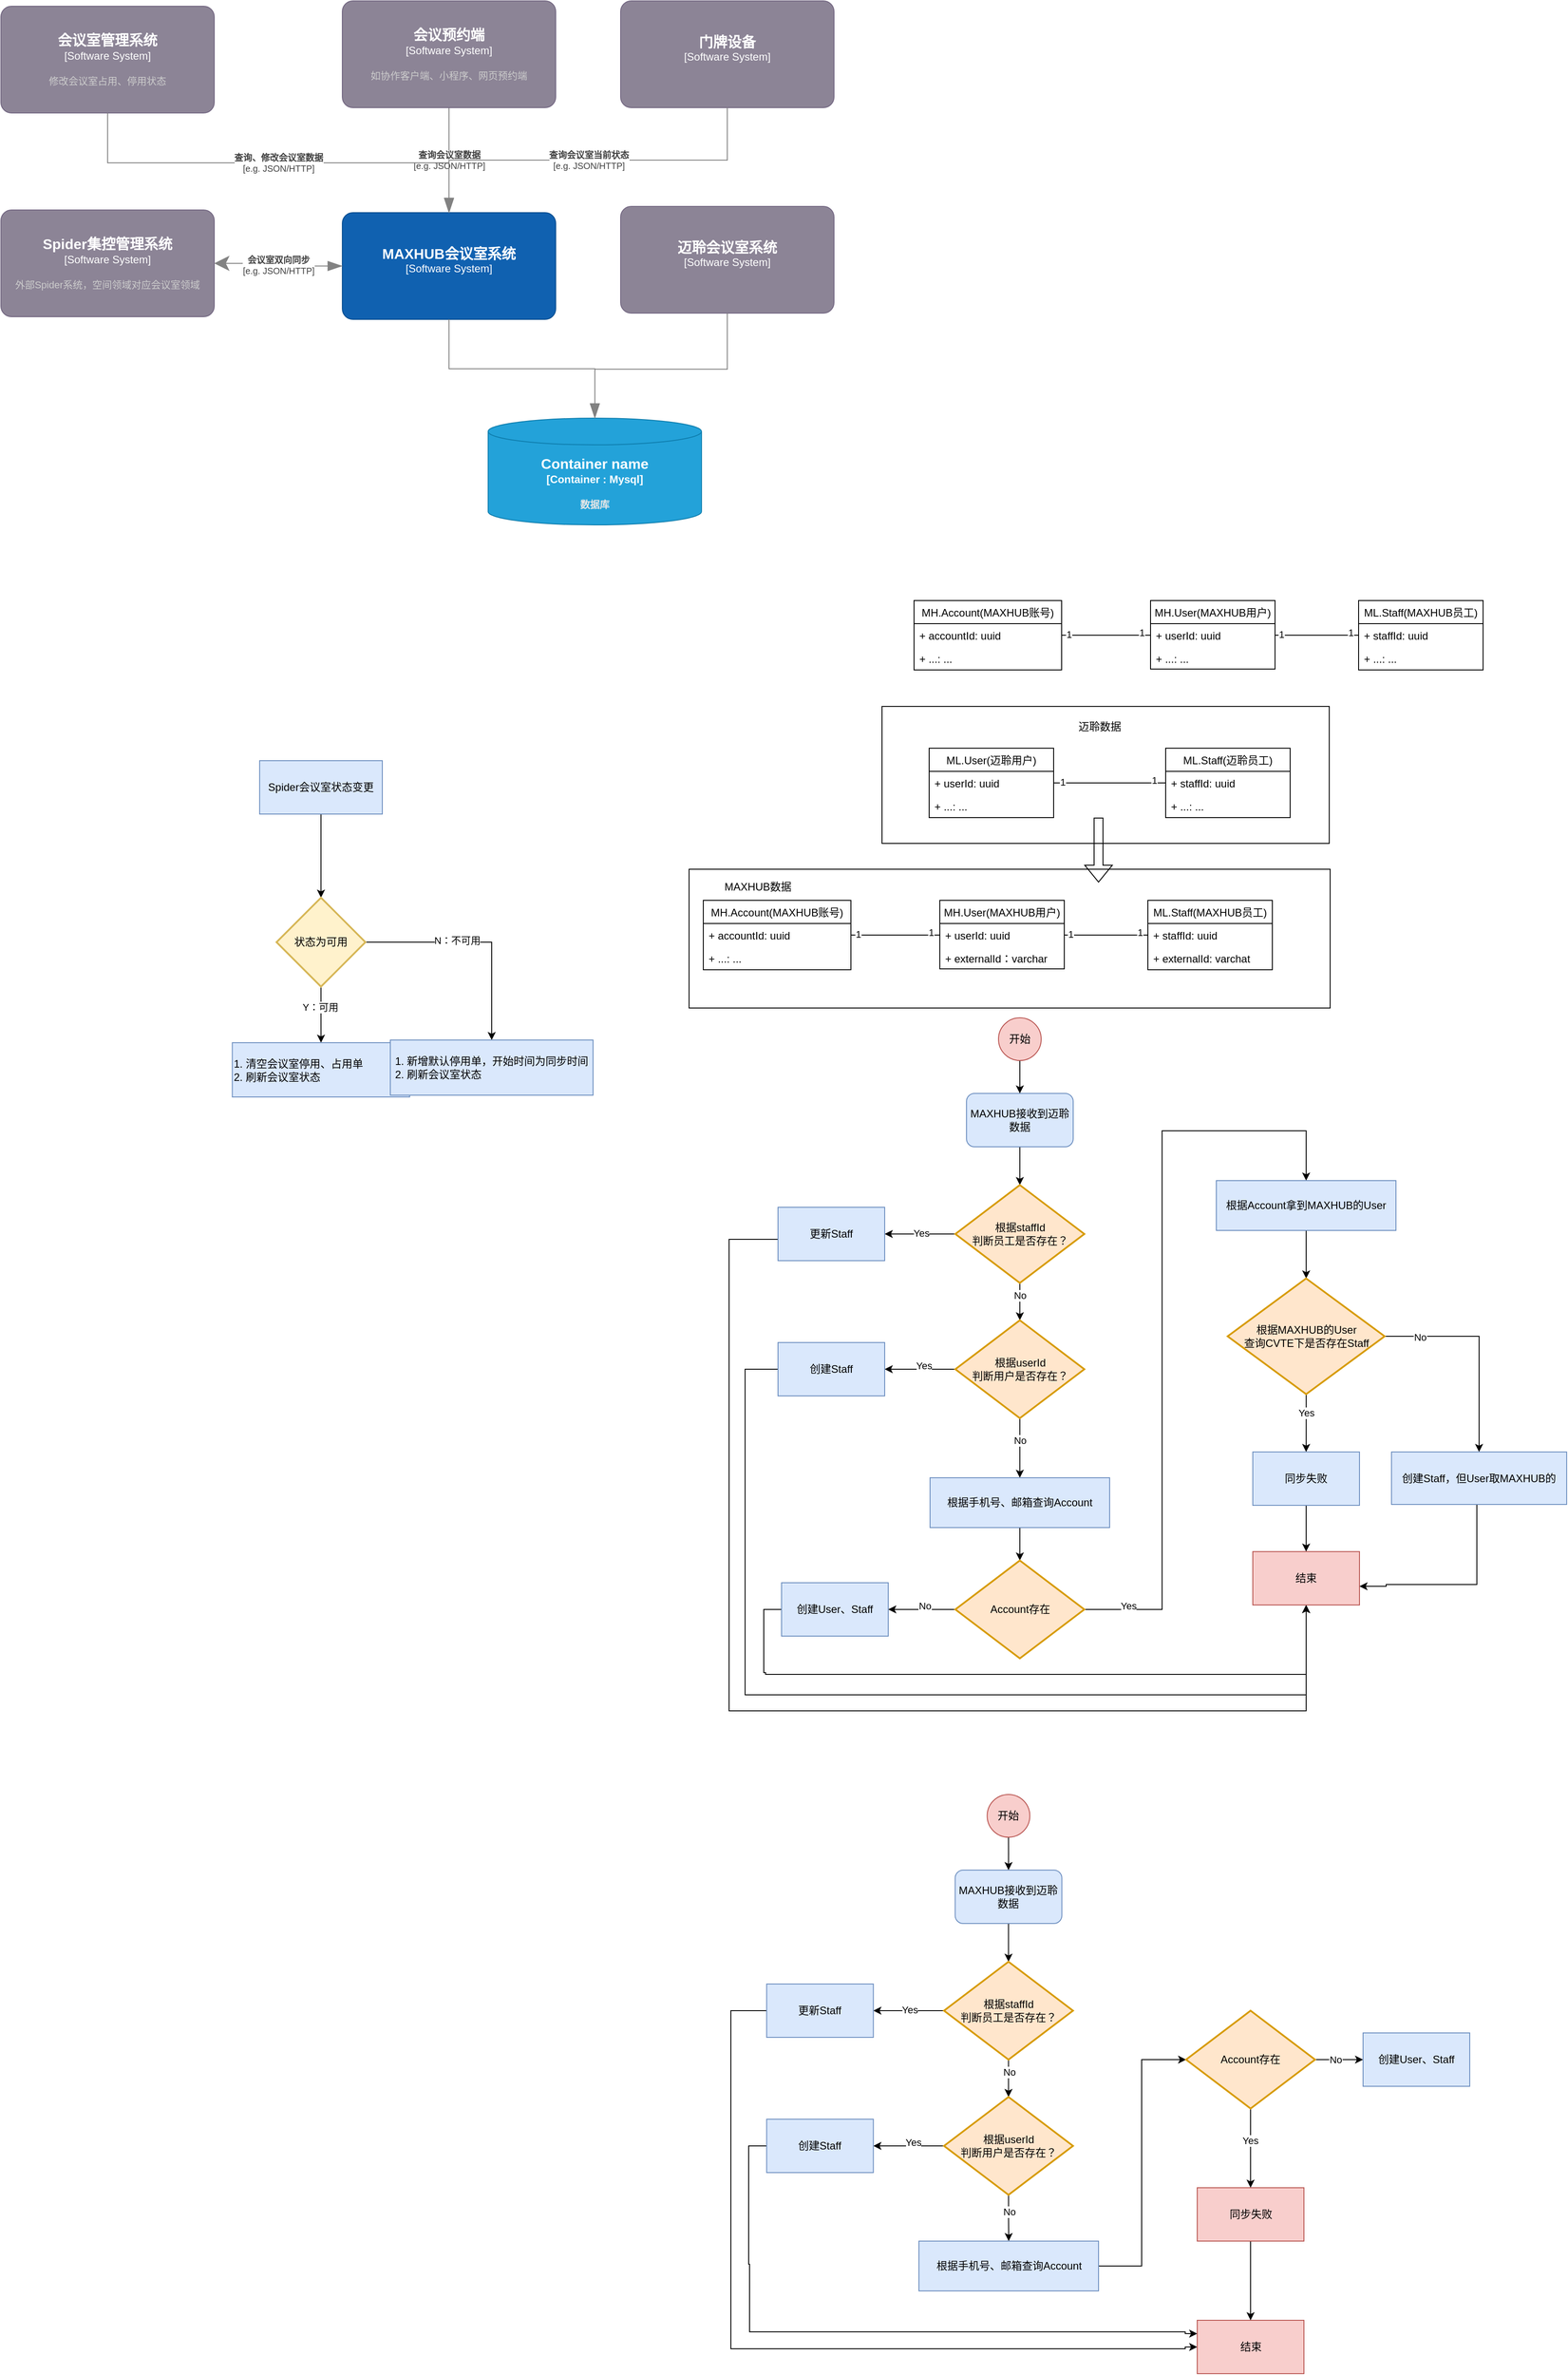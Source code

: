 <mxfile version="17.1.4" type="github">
  <diagram id="SPEkUk6WOAoECDWZKHqa" name="第 1 页">
    <mxGraphModel dx="1826" dy="794" grid="0" gridSize="10" guides="1" tooltips="1" connect="1" arrows="1" fold="1" page="0" pageScale="1" pageWidth="827" pageHeight="1169" math="0" shadow="0">
      <root>
        <mxCell id="0" />
        <mxCell id="1" parent="0" />
        <mxCell id="yAKIINRYBZUjT-M5i85h-70" value="" style="rounded=0;whiteSpace=wrap;html=1;" parent="1" vertex="1">
          <mxGeometry x="545" y="1003" width="721" height="156" as="geometry" />
        </mxCell>
        <mxCell id="yAKIINRYBZUjT-M5i85h-67" value="" style="rounded=0;whiteSpace=wrap;html=1;" parent="1" vertex="1">
          <mxGeometry x="762" y="820" width="503" height="154" as="geometry" />
        </mxCell>
        <object placeholders="1" c4Name="MAXHUB会议室系统" c4Type="Software System" c4Description="" label="&lt;font style=&quot;font-size: 16px&quot;&gt;&lt;b&gt;%c4Name%&lt;/b&gt;&lt;/font&gt;&lt;div&gt;[%c4Type%]&lt;/div&gt;&lt;br&gt;&lt;div&gt;&lt;font style=&quot;font-size: 11px&quot;&gt;&lt;font color=&quot;#cccccc&quot;&gt;%c4Description%&lt;/font&gt;&lt;/div&gt;" id="ERlac2SGXMJXpfOgS8V_-2">
          <mxCell style="rounded=1;whiteSpace=wrap;html=1;labelBackgroundColor=none;fillColor=#1061B0;fontColor=#ffffff;align=center;arcSize=10;strokeColor=#0D5091;metaEdit=1;resizable=0;points=[[0.25,0,0],[0.5,0,0],[0.75,0,0],[1,0.25,0],[1,0.5,0],[1,0.75,0],[0.75,1,0],[0.5,1,0],[0.25,1,0],[0,0.75,0],[0,0.5,0],[0,0.25,0]];" parent="1" vertex="1">
            <mxGeometry x="155" y="265" width="240" height="120" as="geometry" />
          </mxCell>
        </object>
        <object placeholders="1" c4Name="Spider集控管理系统" c4Type="Software System" c4Description="外部Spider系统，空间领域对应会议室领域" label="&lt;font style=&quot;font-size: 16px&quot;&gt;&lt;b&gt;%c4Name%&lt;/b&gt;&lt;/font&gt;&lt;div&gt;[%c4Type%]&lt;/div&gt;&lt;br&gt;&lt;div&gt;&lt;font style=&quot;font-size: 11px&quot;&gt;&lt;font color=&quot;#cccccc&quot;&gt;%c4Description%&lt;/font&gt;&lt;/div&gt;" id="ERlac2SGXMJXpfOgS8V_-10">
          <mxCell style="rounded=1;whiteSpace=wrap;html=1;labelBackgroundColor=none;fillColor=#8C8496;fontColor=#ffffff;align=center;arcSize=10;strokeColor=#736782;metaEdit=1;resizable=0;points=[[0.25,0,0],[0.5,0,0],[0.75,0,0],[1,0.25,0],[1,0.5,0],[1,0.75,0],[0.75,1,0],[0.5,1,0],[0.25,1,0],[0,0.75,0],[0,0.5,0],[0,0.25,0]];" parent="1" vertex="1">
            <mxGeometry x="-229" y="262" width="240" height="120" as="geometry" />
          </mxCell>
        </object>
        <object placeholders="1" c4Type="Relationship" c4Technology="e.g. JSON/HTTP" c4Description="查询会议室数据" label="&lt;div style=&quot;text-align: left&quot;&gt;&lt;div style=&quot;text-align: center&quot;&gt;&lt;b&gt;%c4Description%&lt;/b&gt;&lt;/div&gt;&lt;div style=&quot;text-align: center&quot;&gt;[%c4Technology%]&lt;/div&gt;&lt;/div&gt;" id="ERlac2SGXMJXpfOgS8V_-11">
          <mxCell style="endArrow=blockThin;html=1;fontSize=10;fontColor=#404040;strokeWidth=1;endFill=1;strokeColor=#828282;elbow=vertical;metaEdit=1;endSize=14;startSize=14;jumpStyle=arc;jumpSize=16;rounded=0;edgeStyle=orthogonalEdgeStyle;entryX=0.5;entryY=0;entryDx=0;entryDy=0;entryPerimeter=0;" parent="1" source="ERlac2SGXMJXpfOgS8V_-15" target="ERlac2SGXMJXpfOgS8V_-2" edge="1">
            <mxGeometry width="240" relative="1" as="geometry">
              <mxPoint x="229" y="173" as="sourcePoint" />
              <mxPoint x="481" y="225" as="targetPoint" />
            </mxGeometry>
          </mxCell>
        </object>
        <object placeholders="1" c4Name="会议室管理系统" c4Type="Software System" c4Description="修改会议室占用、停用状态" label="&lt;font style=&quot;font-size: 16px&quot;&gt;&lt;b&gt;%c4Name%&lt;/b&gt;&lt;/font&gt;&lt;div&gt;[%c4Type%]&lt;/div&gt;&lt;br&gt;&lt;div&gt;&lt;font style=&quot;font-size: 11px&quot;&gt;&lt;font color=&quot;#cccccc&quot;&gt;%c4Description%&lt;/font&gt;&lt;/div&gt;" id="ERlac2SGXMJXpfOgS8V_-13">
          <mxCell style="rounded=1;whiteSpace=wrap;html=1;labelBackgroundColor=none;fillColor=#8C8496;fontColor=#ffffff;align=center;arcSize=10;strokeColor=#736782;metaEdit=1;resizable=0;points=[[0.25,0,0],[0.5,0,0],[0.75,0,0],[1,0.25,0],[1,0.5,0],[1,0.75,0],[0.75,1,0],[0.5,1,0],[0.25,1,0],[0,0.75,0],[0,0.5,0],[0,0.25,0]];" parent="1" vertex="1">
            <mxGeometry x="-229" y="33" width="240" height="120" as="geometry" />
          </mxCell>
        </object>
        <object placeholders="1" c4Name="会议预约端" c4Type="Software System" c4Description="如协作客户端、小程序、网页预约端" label="&lt;font style=&quot;font-size: 16px&quot;&gt;&lt;b&gt;%c4Name%&lt;/b&gt;&lt;/font&gt;&lt;div&gt;[%c4Type%]&lt;/div&gt;&lt;br&gt;&lt;div&gt;&lt;font style=&quot;font-size: 11px&quot;&gt;&lt;font color=&quot;#cccccc&quot;&gt;%c4Description%&lt;/font&gt;&lt;/div&gt;" id="ERlac2SGXMJXpfOgS8V_-15">
          <mxCell style="rounded=1;whiteSpace=wrap;html=1;labelBackgroundColor=none;fillColor=#8C8496;fontColor=#ffffff;align=center;arcSize=10;strokeColor=#736782;metaEdit=1;resizable=0;points=[[0.25,0,0],[0.5,0,0],[0.75,0,0],[1,0.25,0],[1,0.5,0],[1,0.75,0],[0.75,1,0],[0.5,1,0],[0.25,1,0],[0,0.75,0],[0,0.5,0],[0,0.25,0]];" parent="1" vertex="1">
            <mxGeometry x="155" y="27" width="240" height="120" as="geometry" />
          </mxCell>
        </object>
        <object placeholders="1" c4Type="Relationship" c4Technology="e.g. JSON/HTTP" c4Description="查询、修改会议室数据" label="&lt;div style=&quot;text-align: left&quot;&gt;&lt;div style=&quot;text-align: center&quot;&gt;&lt;b&gt;%c4Description%&lt;/b&gt;&lt;/div&gt;&lt;div style=&quot;text-align: center&quot;&gt;[%c4Technology%]&lt;/div&gt;&lt;/div&gt;" id="ERlac2SGXMJXpfOgS8V_-18">
          <mxCell style="endArrow=blockThin;html=1;fontSize=10;fontColor=#404040;strokeWidth=1;endFill=1;strokeColor=#828282;elbow=vertical;metaEdit=1;endSize=14;startSize=14;jumpStyle=arc;jumpSize=16;rounded=0;edgeStyle=orthogonalEdgeStyle;exitX=0.5;exitY=1;exitDx=0;exitDy=0;exitPerimeter=0;entryX=0.5;entryY=0;entryDx=0;entryDy=0;entryPerimeter=0;" parent="1" source="ERlac2SGXMJXpfOgS8V_-13" target="ERlac2SGXMJXpfOgS8V_-2" edge="1">
            <mxGeometry width="240" relative="1" as="geometry">
              <mxPoint x="-1" y="328" as="sourcePoint" />
              <mxPoint x="239" y="328" as="targetPoint" />
            </mxGeometry>
          </mxCell>
        </object>
        <object placeholders="1" c4Type="Relationship" c4Technology="e.g. JSON/HTTP" c4Description="会议室双向同步" label="&lt;div style=&quot;text-align: left&quot;&gt;&lt;div style=&quot;text-align: center&quot;&gt;&lt;b&gt;%c4Description%&lt;/b&gt;&lt;/div&gt;&lt;div style=&quot;text-align: center&quot;&gt;[%c4Technology%]&lt;/div&gt;&lt;/div&gt;" id="ERlac2SGXMJXpfOgS8V_-21">
          <mxCell style="endArrow=blockThin;html=1;fontSize=10;fontColor=#404040;strokeWidth=1;endFill=1;strokeColor=#828282;elbow=vertical;metaEdit=1;endSize=14;startSize=14;jumpStyle=arc;jumpSize=16;rounded=0;edgeStyle=orthogonalEdgeStyle;exitX=1;exitY=0.5;exitDx=0;exitDy=0;exitPerimeter=0;startArrow=classic;startFill=1;" parent="1" source="ERlac2SGXMJXpfOgS8V_-10" target="ERlac2SGXMJXpfOgS8V_-2" edge="1">
            <mxGeometry width="240" relative="1" as="geometry">
              <mxPoint x="89" y="478" as="sourcePoint" />
              <mxPoint x="329" y="478" as="targetPoint" />
            </mxGeometry>
          </mxCell>
        </object>
        <object placeholders="1" c4Name="门牌设备" c4Type="Software System" c4Description="" label="&lt;font style=&quot;font-size: 16px&quot;&gt;&lt;b&gt;%c4Name%&lt;/b&gt;&lt;/font&gt;&lt;div&gt;[%c4Type%]&lt;/div&gt;&lt;br&gt;&lt;div&gt;&lt;font style=&quot;font-size: 11px&quot;&gt;&lt;font color=&quot;#cccccc&quot;&gt;%c4Description%&lt;/font&gt;&lt;/div&gt;" id="e4svGxvoSVPnJ6mWDQuQ-1">
          <mxCell style="rounded=1;whiteSpace=wrap;html=1;labelBackgroundColor=none;fillColor=#8C8496;fontColor=#ffffff;align=center;arcSize=10;strokeColor=#736782;metaEdit=1;resizable=0;points=[[0.25,0,0],[0.5,0,0],[0.75,0,0],[1,0.25,0],[1,0.5,0],[1,0.75,0],[0.75,1,0],[0.5,1,0],[0.25,1,0],[0,0.75,0],[0,0.5,0],[0,0.25,0]];" parent="1" vertex="1">
            <mxGeometry x="468" y="27" width="240" height="120" as="geometry" />
          </mxCell>
        </object>
        <object placeholders="1" c4Type="Relationship" c4Technology="e.g. JSON/HTTP" c4Description="查询会议室当前状态" label="&lt;div style=&quot;text-align: left&quot;&gt;&lt;div style=&quot;text-align: center&quot;&gt;&lt;b&gt;%c4Description%&lt;/b&gt;&lt;/div&gt;&lt;div style=&quot;text-align: center&quot;&gt;[%c4Technology%]&lt;/div&gt;&lt;/div&gt;" id="e4svGxvoSVPnJ6mWDQuQ-2">
          <mxCell style="endArrow=blockThin;html=1;fontSize=10;fontColor=#404040;strokeWidth=1;endFill=1;strokeColor=#828282;elbow=vertical;metaEdit=1;endSize=14;startSize=14;jumpStyle=arc;jumpSize=16;rounded=0;edgeStyle=orthogonalEdgeStyle;exitX=0.5;exitY=1;exitDx=0;exitDy=0;exitPerimeter=0;entryX=0.5;entryY=0;entryDx=0;entryDy=0;entryPerimeter=0;" parent="1" source="e4svGxvoSVPnJ6mWDQuQ-1" target="ERlac2SGXMJXpfOgS8V_-2" edge="1">
            <mxGeometry width="240" relative="1" as="geometry">
              <mxPoint x="675" y="229" as="sourcePoint" />
              <mxPoint x="915" y="229" as="targetPoint" />
            </mxGeometry>
          </mxCell>
        </object>
        <mxCell id="e4svGxvoSVPnJ6mWDQuQ-29" style="edgeStyle=orthogonalEdgeStyle;rounded=0;orthogonalLoop=1;jettySize=auto;html=1;entryX=0.5;entryY=0;entryDx=0;entryDy=0;entryPerimeter=0;exitX=0.5;exitY=1;exitDx=0;exitDy=0;" parent="1" source="e4svGxvoSVPnJ6mWDQuQ-31" target="e4svGxvoSVPnJ6mWDQuQ-28" edge="1">
          <mxGeometry relative="1" as="geometry">
            <mxPoint x="130.5" y="950" as="sourcePoint" />
          </mxGeometry>
        </mxCell>
        <mxCell id="e4svGxvoSVPnJ6mWDQuQ-33" style="edgeStyle=orthogonalEdgeStyle;rounded=0;orthogonalLoop=1;jettySize=auto;html=1;" parent="1" source="e4svGxvoSVPnJ6mWDQuQ-28" target="e4svGxvoSVPnJ6mWDQuQ-30" edge="1">
          <mxGeometry relative="1" as="geometry" />
        </mxCell>
        <mxCell id="e4svGxvoSVPnJ6mWDQuQ-34" value="Y：可用" style="edgeLabel;html=1;align=center;verticalAlign=middle;resizable=0;points=[];" parent="e4svGxvoSVPnJ6mWDQuQ-33" vertex="1" connectable="0">
          <mxGeometry x="-0.265" y="-1" relative="1" as="geometry">
            <mxPoint as="offset" />
          </mxGeometry>
        </mxCell>
        <mxCell id="e4svGxvoSVPnJ6mWDQuQ-35" style="edgeStyle=orthogonalEdgeStyle;rounded=0;orthogonalLoop=1;jettySize=auto;html=1;" parent="1" source="e4svGxvoSVPnJ6mWDQuQ-28" target="e4svGxvoSVPnJ6mWDQuQ-36" edge="1">
          <mxGeometry relative="1" as="geometry">
            <mxPoint x="321.454" y="1085" as="targetPoint" />
          </mxGeometry>
        </mxCell>
        <mxCell id="e4svGxvoSVPnJ6mWDQuQ-37" value="N：不可用" style="edgeLabel;html=1;align=center;verticalAlign=middle;resizable=0;points=[];" parent="e4svGxvoSVPnJ6mWDQuQ-35" vertex="1" connectable="0">
          <mxGeometry x="-0.183" y="2" relative="1" as="geometry">
            <mxPoint as="offset" />
          </mxGeometry>
        </mxCell>
        <mxCell id="e4svGxvoSVPnJ6mWDQuQ-28" value="状态为可用" style="strokeWidth=2;html=1;shape=mxgraph.flowchart.decision;whiteSpace=wrap;fillColor=#fff2cc;strokeColor=#d6b656;" parent="1" vertex="1">
          <mxGeometry x="81" y="1035" width="100" height="100" as="geometry" />
        </mxCell>
        <mxCell id="e4svGxvoSVPnJ6mWDQuQ-30" value="1. 清空会议室停用、占用单&lt;br&gt;2. 刷新会议室状态" style="rounded=0;whiteSpace=wrap;html=1;align=left;fillColor=#dae8fc;strokeColor=#6c8ebf;" parent="1" vertex="1">
          <mxGeometry x="31.25" y="1198" width="199.5" height="61" as="geometry" />
        </mxCell>
        <mxCell id="e4svGxvoSVPnJ6mWDQuQ-31" value="&lt;span&gt;Spider会议室状态变更&lt;/span&gt;" style="rounded=0;whiteSpace=wrap;html=1;fillColor=#dae8fc;strokeColor=#6c8ebf;" parent="1" vertex="1">
          <mxGeometry x="62" y="881" width="138" height="60" as="geometry" />
        </mxCell>
        <mxCell id="e4svGxvoSVPnJ6mWDQuQ-36" value="&lt;div style=&quot;text-align: left&quot;&gt;&lt;span&gt;1. 新增默认停用单，开始时间为同步时间&lt;/span&gt;&lt;/div&gt;&lt;div style=&quot;text-align: left&quot;&gt;&lt;span&gt;2. 刷新会议室状态&lt;/span&gt;&lt;/div&gt;" style="rounded=0;whiteSpace=wrap;html=1;fillColor=#dae8fc;strokeColor=#6c8ebf;" parent="1" vertex="1">
          <mxGeometry x="209" y="1195" width="228" height="62" as="geometry" />
        </mxCell>
        <mxCell id="pvJ9OsV5mP-wpKOKJbti-1" value="ML.Staff(迈聆员工)" style="swimlane;fontStyle=0;childLayout=stackLayout;horizontal=1;startSize=26;fillColor=none;horizontalStack=0;resizeParent=1;resizeParentMax=0;resizeLast=0;collapsible=1;marginBottom=0;" parent="1" vertex="1">
          <mxGeometry x="1081" y="867" width="140" height="78" as="geometry" />
        </mxCell>
        <mxCell id="pvJ9OsV5mP-wpKOKJbti-2" value="+ staffId: uuid" style="text;strokeColor=none;fillColor=none;align=left;verticalAlign=top;spacingLeft=4;spacingRight=4;overflow=hidden;rotatable=0;points=[[0,0.5],[1,0.5]];portConstraint=eastwest;" parent="pvJ9OsV5mP-wpKOKJbti-1" vertex="1">
          <mxGeometry y="26" width="140" height="26" as="geometry" />
        </mxCell>
        <mxCell id="pvJ9OsV5mP-wpKOKJbti-12" value="+ ...: ..." style="text;strokeColor=none;fillColor=none;align=left;verticalAlign=top;spacingLeft=4;spacingRight=4;overflow=hidden;rotatable=0;points=[[0,0.5],[1,0.5]];portConstraint=eastwest;" parent="pvJ9OsV5mP-wpKOKJbti-1" vertex="1">
          <mxGeometry y="52" width="140" height="26" as="geometry" />
        </mxCell>
        <mxCell id="pvJ9OsV5mP-wpKOKJbti-6" value="ML.User(迈聆用户)" style="swimlane;fontStyle=0;childLayout=stackLayout;horizontal=1;startSize=26;fillColor=none;horizontalStack=0;resizeParent=1;resizeParentMax=0;resizeLast=0;collapsible=1;marginBottom=0;" parent="1" vertex="1">
          <mxGeometry x="815" y="867" width="140" height="78" as="geometry" />
        </mxCell>
        <mxCell id="pvJ9OsV5mP-wpKOKJbti-7" value="+ userId: uuid" style="text;strokeColor=none;fillColor=none;align=left;verticalAlign=top;spacingLeft=4;spacingRight=4;overflow=hidden;rotatable=0;points=[[0,0.5],[1,0.5]];portConstraint=eastwest;" parent="pvJ9OsV5mP-wpKOKJbti-6" vertex="1">
          <mxGeometry y="26" width="140" height="26" as="geometry" />
        </mxCell>
        <mxCell id="pvJ9OsV5mP-wpKOKJbti-8" value="+ ...: ..." style="text;strokeColor=none;fillColor=none;align=left;verticalAlign=top;spacingLeft=4;spacingRight=4;overflow=hidden;rotatable=0;points=[[0,0.5],[1,0.5]];portConstraint=eastwest;" parent="pvJ9OsV5mP-wpKOKJbti-6" vertex="1">
          <mxGeometry y="52" width="140" height="26" as="geometry" />
        </mxCell>
        <mxCell id="pvJ9OsV5mP-wpKOKJbti-10" style="edgeStyle=orthogonalEdgeStyle;rounded=0;orthogonalLoop=1;jettySize=auto;html=1;endArrow=none;endFill=0;" parent="1" source="pvJ9OsV5mP-wpKOKJbti-7" target="pvJ9OsV5mP-wpKOKJbti-2" edge="1">
          <mxGeometry relative="1" as="geometry" />
        </mxCell>
        <mxCell id="pvJ9OsV5mP-wpKOKJbti-11" value="1" style="edgeLabel;html=1;align=center;verticalAlign=middle;resizable=0;points=[];" parent="pvJ9OsV5mP-wpKOKJbti-10" vertex="1" connectable="0">
          <mxGeometry x="-0.847" y="1" relative="1" as="geometry">
            <mxPoint as="offset" />
          </mxGeometry>
        </mxCell>
        <mxCell id="pvJ9OsV5mP-wpKOKJbti-13" value="1" style="edgeLabel;html=1;align=center;verticalAlign=middle;resizable=0;points=[];" parent="pvJ9OsV5mP-wpKOKJbti-10" vertex="1" connectable="0">
          <mxGeometry x="0.797" y="3" relative="1" as="geometry">
            <mxPoint as="offset" />
          </mxGeometry>
        </mxCell>
        <mxCell id="pvJ9OsV5mP-wpKOKJbti-14" value="ML.Staff(MAXHUB员工)" style="swimlane;fontStyle=0;childLayout=stackLayout;horizontal=1;startSize=26;fillColor=none;horizontalStack=0;resizeParent=1;resizeParentMax=0;resizeLast=0;collapsible=1;marginBottom=0;" parent="1" vertex="1">
          <mxGeometry x="1298" y="701" width="140" height="78" as="geometry" />
        </mxCell>
        <mxCell id="pvJ9OsV5mP-wpKOKJbti-15" value="+ staffId: uuid" style="text;strokeColor=none;fillColor=none;align=left;verticalAlign=top;spacingLeft=4;spacingRight=4;overflow=hidden;rotatable=0;points=[[0,0.5],[1,0.5]];portConstraint=eastwest;" parent="pvJ9OsV5mP-wpKOKJbti-14" vertex="1">
          <mxGeometry y="26" width="140" height="26" as="geometry" />
        </mxCell>
        <mxCell id="pvJ9OsV5mP-wpKOKJbti-16" value="+ ...: ..." style="text;strokeColor=none;fillColor=none;align=left;verticalAlign=top;spacingLeft=4;spacingRight=4;overflow=hidden;rotatable=0;points=[[0,0.5],[1,0.5]];portConstraint=eastwest;" parent="pvJ9OsV5mP-wpKOKJbti-14" vertex="1">
          <mxGeometry y="52" width="140" height="26" as="geometry" />
        </mxCell>
        <mxCell id="pvJ9OsV5mP-wpKOKJbti-17" value="MH.User(MAXHUB用户)" style="swimlane;fontStyle=0;childLayout=stackLayout;horizontal=1;startSize=26;fillColor=none;horizontalStack=0;resizeParent=1;resizeParentMax=0;resizeLast=0;collapsible=1;marginBottom=0;" parent="1" vertex="1">
          <mxGeometry x="1064" y="701" width="140" height="77" as="geometry" />
        </mxCell>
        <mxCell id="pvJ9OsV5mP-wpKOKJbti-18" value="+ userId: uuid" style="text;strokeColor=none;fillColor=none;align=left;verticalAlign=top;spacingLeft=4;spacingRight=4;overflow=hidden;rotatable=0;points=[[0,0.5],[1,0.5]];portConstraint=eastwest;" parent="pvJ9OsV5mP-wpKOKJbti-17" vertex="1">
          <mxGeometry y="26" width="140" height="26" as="geometry" />
        </mxCell>
        <mxCell id="pvJ9OsV5mP-wpKOKJbti-19" value="+ ...: ..." style="text;strokeColor=none;fillColor=none;align=left;verticalAlign=top;spacingLeft=4;spacingRight=4;overflow=hidden;rotatable=0;points=[[0,0.5],[1,0.5]];portConstraint=eastwest;" parent="pvJ9OsV5mP-wpKOKJbti-17" vertex="1">
          <mxGeometry y="52" width="140" height="25" as="geometry" />
        </mxCell>
        <mxCell id="pvJ9OsV5mP-wpKOKJbti-20" style="edgeStyle=orthogonalEdgeStyle;rounded=0;orthogonalLoop=1;jettySize=auto;html=1;endArrow=none;endFill=0;" parent="1" source="pvJ9OsV5mP-wpKOKJbti-18" target="pvJ9OsV5mP-wpKOKJbti-15" edge="1">
          <mxGeometry relative="1" as="geometry" />
        </mxCell>
        <mxCell id="pvJ9OsV5mP-wpKOKJbti-21" value="1" style="edgeLabel;html=1;align=center;verticalAlign=middle;resizable=0;points=[];" parent="pvJ9OsV5mP-wpKOKJbti-20" vertex="1" connectable="0">
          <mxGeometry x="-0.847" y="1" relative="1" as="geometry">
            <mxPoint as="offset" />
          </mxGeometry>
        </mxCell>
        <mxCell id="pvJ9OsV5mP-wpKOKJbti-22" value="1" style="edgeLabel;html=1;align=center;verticalAlign=middle;resizable=0;points=[];" parent="pvJ9OsV5mP-wpKOKJbti-20" vertex="1" connectable="0">
          <mxGeometry x="0.797" y="3" relative="1" as="geometry">
            <mxPoint as="offset" />
          </mxGeometry>
        </mxCell>
        <mxCell id="pvJ9OsV5mP-wpKOKJbti-23" value="MH.Account(MAXHUB账号)" style="swimlane;fontStyle=0;childLayout=stackLayout;horizontal=1;startSize=26;fillColor=none;horizontalStack=0;resizeParent=1;resizeParentMax=0;resizeLast=0;collapsible=1;marginBottom=0;" parent="1" vertex="1">
          <mxGeometry x="798" y="701" width="166" height="78" as="geometry" />
        </mxCell>
        <mxCell id="pvJ9OsV5mP-wpKOKJbti-24" value="+ accountId: uuid" style="text;strokeColor=none;fillColor=none;align=left;verticalAlign=top;spacingLeft=4;spacingRight=4;overflow=hidden;rotatable=0;points=[[0,0.5],[1,0.5]];portConstraint=eastwest;" parent="pvJ9OsV5mP-wpKOKJbti-23" vertex="1">
          <mxGeometry y="26" width="166" height="26" as="geometry" />
        </mxCell>
        <mxCell id="pvJ9OsV5mP-wpKOKJbti-25" value="+ ...: ..." style="text;strokeColor=none;fillColor=none;align=left;verticalAlign=top;spacingLeft=4;spacingRight=4;overflow=hidden;rotatable=0;points=[[0,0.5],[1,0.5]];portConstraint=eastwest;" parent="pvJ9OsV5mP-wpKOKJbti-23" vertex="1">
          <mxGeometry y="52" width="166" height="26" as="geometry" />
        </mxCell>
        <mxCell id="pvJ9OsV5mP-wpKOKJbti-26" style="edgeStyle=orthogonalEdgeStyle;rounded=0;orthogonalLoop=1;jettySize=auto;html=1;endArrow=none;endFill=0;exitX=1;exitY=0.5;exitDx=0;exitDy=0;entryX=0;entryY=0.5;entryDx=0;entryDy=0;" parent="1" source="pvJ9OsV5mP-wpKOKJbti-24" target="pvJ9OsV5mP-wpKOKJbti-18" edge="1">
          <mxGeometry relative="1" as="geometry">
            <mxPoint x="1175" y="797" as="sourcePoint" />
            <mxPoint x="1057" y="745" as="targetPoint" />
          </mxGeometry>
        </mxCell>
        <mxCell id="pvJ9OsV5mP-wpKOKJbti-27" value="1" style="edgeLabel;html=1;align=center;verticalAlign=middle;resizable=0;points=[];" parent="pvJ9OsV5mP-wpKOKJbti-26" vertex="1" connectable="0">
          <mxGeometry x="-0.847" y="1" relative="1" as="geometry">
            <mxPoint as="offset" />
          </mxGeometry>
        </mxCell>
        <mxCell id="pvJ9OsV5mP-wpKOKJbti-28" value="1" style="edgeLabel;html=1;align=center;verticalAlign=middle;resizable=0;points=[];" parent="pvJ9OsV5mP-wpKOKJbti-26" vertex="1" connectable="0">
          <mxGeometry x="0.797" y="3" relative="1" as="geometry">
            <mxPoint as="offset" />
          </mxGeometry>
        </mxCell>
        <mxCell id="pvJ9OsV5mP-wpKOKJbti-32" style="edgeStyle=orthogonalEdgeStyle;rounded=0;orthogonalLoop=1;jettySize=auto;html=1;entryX=0.5;entryY=0;entryDx=0;entryDy=0;endArrow=classic;endFill=1;entryPerimeter=0;" parent="1" source="pvJ9OsV5mP-wpKOKJbti-30" target="pvJ9OsV5mP-wpKOKJbti-34" edge="1">
          <mxGeometry relative="1" as="geometry">
            <mxPoint x="917" y="1348" as="targetPoint" />
          </mxGeometry>
        </mxCell>
        <mxCell id="pvJ9OsV5mP-wpKOKJbti-30" value="MAXHUB接收到迈聆数据" style="rounded=1;whiteSpace=wrap;html=1;fillColor=#dae8fc;strokeColor=#6c8ebf;" parent="1" vertex="1">
          <mxGeometry x="857" y="1255" width="120" height="60" as="geometry" />
        </mxCell>
        <mxCell id="pvJ9OsV5mP-wpKOKJbti-36" style="edgeStyle=orthogonalEdgeStyle;rounded=0;orthogonalLoop=1;jettySize=auto;html=1;entryX=1;entryY=0.5;entryDx=0;entryDy=0;endArrow=classic;endFill=1;" parent="1" source="pvJ9OsV5mP-wpKOKJbti-34" target="pvJ9OsV5mP-wpKOKJbti-35" edge="1">
          <mxGeometry relative="1" as="geometry" />
        </mxCell>
        <mxCell id="pvJ9OsV5mP-wpKOKJbti-37" value="Yes" style="edgeLabel;html=1;align=center;verticalAlign=middle;resizable=0;points=[];" parent="pvJ9OsV5mP-wpKOKJbti-36" vertex="1" connectable="0">
          <mxGeometry x="0.006" y="-1" relative="1" as="geometry">
            <mxPoint x="1" as="offset" />
          </mxGeometry>
        </mxCell>
        <mxCell id="pvJ9OsV5mP-wpKOKJbti-40" style="edgeStyle=orthogonalEdgeStyle;rounded=0;orthogonalLoop=1;jettySize=auto;html=1;endArrow=classic;endFill=1;" parent="1" source="pvJ9OsV5mP-wpKOKJbti-34" target="pvJ9OsV5mP-wpKOKJbti-39" edge="1">
          <mxGeometry relative="1" as="geometry" />
        </mxCell>
        <mxCell id="pvJ9OsV5mP-wpKOKJbti-41" value="No" style="edgeLabel;html=1;align=center;verticalAlign=middle;resizable=0;points=[];" parent="pvJ9OsV5mP-wpKOKJbti-40" vertex="1" connectable="0">
          <mxGeometry x="-0.367" relative="1" as="geometry">
            <mxPoint as="offset" />
          </mxGeometry>
        </mxCell>
        <mxCell id="pvJ9OsV5mP-wpKOKJbti-34" value="根据staffId&lt;br&gt;判断员工是否存在？" style="strokeWidth=2;html=1;shape=mxgraph.flowchart.decision;whiteSpace=wrap;fillColor=#ffe6cc;strokeColor=#d79b00;" parent="1" vertex="1">
          <mxGeometry x="844.5" y="1358" width="145" height="110" as="geometry" />
        </mxCell>
        <mxCell id="pvJ9OsV5mP-wpKOKJbti-67" style="edgeStyle=orthogonalEdgeStyle;rounded=0;orthogonalLoop=1;jettySize=auto;html=1;endArrow=classic;endFill=1;exitX=0;exitY=0.5;exitDx=0;exitDy=0;" parent="1" source="pvJ9OsV5mP-wpKOKJbti-35" target="pvJ9OsV5mP-wpKOKJbti-65" edge="1">
          <mxGeometry relative="1" as="geometry">
            <mxPoint x="525.0" y="2412.093" as="targetPoint" />
            <Array as="points">
              <mxPoint x="645" y="1419" />
              <mxPoint x="590" y="1419" />
              <mxPoint x="590" y="1949" />
              <mxPoint x="1239" y="1949" />
            </Array>
          </mxGeometry>
        </mxCell>
        <mxCell id="pvJ9OsV5mP-wpKOKJbti-35" value="更新Staff" style="rounded=0;whiteSpace=wrap;html=1;fillColor=#dae8fc;strokeColor=#6c8ebf;" parent="1" vertex="1">
          <mxGeometry x="645" y="1383" width="120" height="60" as="geometry" />
        </mxCell>
        <mxCell id="pvJ9OsV5mP-wpKOKJbti-43" style="edgeStyle=orthogonalEdgeStyle;rounded=0;orthogonalLoop=1;jettySize=auto;html=1;entryX=1;entryY=0.5;entryDx=0;entryDy=0;endArrow=classic;endFill=1;" parent="1" source="pvJ9OsV5mP-wpKOKJbti-39" target="pvJ9OsV5mP-wpKOKJbti-42" edge="1">
          <mxGeometry relative="1" as="geometry" />
        </mxCell>
        <mxCell id="pvJ9OsV5mP-wpKOKJbti-44" value="Yes" style="edgeLabel;html=1;align=center;verticalAlign=middle;resizable=0;points=[];" parent="pvJ9OsV5mP-wpKOKJbti-43" vertex="1" connectable="0">
          <mxGeometry x="0.195" y="-4" relative="1" as="geometry">
            <mxPoint x="12" as="offset" />
          </mxGeometry>
        </mxCell>
        <mxCell id="pvJ9OsV5mP-wpKOKJbti-46" style="edgeStyle=orthogonalEdgeStyle;rounded=0;orthogonalLoop=1;jettySize=auto;html=1;endArrow=classic;endFill=1;" parent="1" source="pvJ9OsV5mP-wpKOKJbti-39" target="pvJ9OsV5mP-wpKOKJbti-45" edge="1">
          <mxGeometry relative="1" as="geometry" />
        </mxCell>
        <mxCell id="pvJ9OsV5mP-wpKOKJbti-47" value="No" style="edgeLabel;html=1;align=center;verticalAlign=middle;resizable=0;points=[];" parent="pvJ9OsV5mP-wpKOKJbti-46" vertex="1" connectable="0">
          <mxGeometry x="-0.27" relative="1" as="geometry">
            <mxPoint as="offset" />
          </mxGeometry>
        </mxCell>
        <mxCell id="pvJ9OsV5mP-wpKOKJbti-39" value="根据userId&lt;br&gt;判断用户是否存在？" style="strokeWidth=2;html=1;shape=mxgraph.flowchart.decision;whiteSpace=wrap;fillColor=#ffe6cc;strokeColor=#d79b00;" parent="1" vertex="1">
          <mxGeometry x="844.5" y="1510" width="145" height="110" as="geometry" />
        </mxCell>
        <mxCell id="pvJ9OsV5mP-wpKOKJbti-69" style="edgeStyle=orthogonalEdgeStyle;rounded=0;orthogonalLoop=1;jettySize=auto;html=1;endArrow=classic;endFill=1;" parent="1" source="pvJ9OsV5mP-wpKOKJbti-42" target="pvJ9OsV5mP-wpKOKJbti-65" edge="1">
          <mxGeometry relative="1" as="geometry">
            <mxPoint x="583" y="2405" as="targetPoint" />
            <Array as="points">
              <mxPoint x="608" y="1565" />
              <mxPoint x="608" y="1931" />
              <mxPoint x="1239" y="1931" />
            </Array>
          </mxGeometry>
        </mxCell>
        <mxCell id="pvJ9OsV5mP-wpKOKJbti-42" value="创建Staff" style="rounded=0;whiteSpace=wrap;html=1;fillColor=#dae8fc;strokeColor=#6c8ebf;" parent="1" vertex="1">
          <mxGeometry x="645" y="1535" width="120" height="60" as="geometry" />
        </mxCell>
        <mxCell id="pvJ9OsV5mP-wpKOKJbti-49" style="edgeStyle=orthogonalEdgeStyle;rounded=0;orthogonalLoop=1;jettySize=auto;html=1;endArrow=classic;endFill=1;" parent="1" source="pvJ9OsV5mP-wpKOKJbti-45" target="pvJ9OsV5mP-wpKOKJbti-48" edge="1">
          <mxGeometry relative="1" as="geometry" />
        </mxCell>
        <mxCell id="pvJ9OsV5mP-wpKOKJbti-45" value="根据手机号、邮箱查询Account" style="rounded=0;whiteSpace=wrap;html=1;fillColor=#dae8fc;strokeColor=#6c8ebf;" parent="1" vertex="1">
          <mxGeometry x="816" y="1687" width="202" height="56" as="geometry" />
        </mxCell>
        <mxCell id="pvJ9OsV5mP-wpKOKJbti-51" style="edgeStyle=orthogonalEdgeStyle;rounded=0;orthogonalLoop=1;jettySize=auto;html=1;endArrow=classic;endFill=1;" parent="1" source="pvJ9OsV5mP-wpKOKJbti-48" target="pvJ9OsV5mP-wpKOKJbti-50" edge="1">
          <mxGeometry relative="1" as="geometry" />
        </mxCell>
        <mxCell id="pvJ9OsV5mP-wpKOKJbti-52" value="No" style="edgeLabel;html=1;align=center;verticalAlign=middle;resizable=0;points=[];" parent="pvJ9OsV5mP-wpKOKJbti-51" vertex="1" connectable="0">
          <mxGeometry x="-0.06" y="-4" relative="1" as="geometry">
            <mxPoint x="1" as="offset" />
          </mxGeometry>
        </mxCell>
        <mxCell id="pvJ9OsV5mP-wpKOKJbti-70" style="edgeStyle=orthogonalEdgeStyle;rounded=0;orthogonalLoop=1;jettySize=auto;html=1;endArrow=classic;endFill=1;entryX=0.5;entryY=0;entryDx=0;entryDy=0;" parent="1" source="pvJ9OsV5mP-wpKOKJbti-48" target="pvJ9OsV5mP-wpKOKJbti-53" edge="1">
          <mxGeometry relative="1" as="geometry">
            <mxPoint x="1239" y="1345" as="targetPoint" />
            <Array as="points">
              <mxPoint x="1077" y="1835" />
              <mxPoint x="1077" y="1297" />
              <mxPoint x="1239" y="1297" />
            </Array>
          </mxGeometry>
        </mxCell>
        <mxCell id="pvJ9OsV5mP-wpKOKJbti-73" value="Yes" style="edgeLabel;html=1;align=center;verticalAlign=middle;resizable=0;points=[];" parent="pvJ9OsV5mP-wpKOKJbti-70" vertex="1" connectable="0">
          <mxGeometry x="-0.883" y="4" relative="1" as="geometry">
            <mxPoint as="offset" />
          </mxGeometry>
        </mxCell>
        <mxCell id="pvJ9OsV5mP-wpKOKJbti-48" value="Account存在" style="strokeWidth=2;html=1;shape=mxgraph.flowchart.decision;whiteSpace=wrap;fillColor=#ffe6cc;strokeColor=#d79b00;" parent="1" vertex="1">
          <mxGeometry x="844.5" y="1780" width="145" height="110" as="geometry" />
        </mxCell>
        <mxCell id="pvJ9OsV5mP-wpKOKJbti-68" style="edgeStyle=orthogonalEdgeStyle;rounded=0;orthogonalLoop=1;jettySize=auto;html=1;endArrow=classic;endFill=1;" parent="1" source="pvJ9OsV5mP-wpKOKJbti-50" target="pvJ9OsV5mP-wpKOKJbti-65" edge="1">
          <mxGeometry relative="1" as="geometry">
            <mxPoint x="631.0" y="2397.821" as="targetPoint" />
            <Array as="points">
              <mxPoint x="629" y="1835" />
              <mxPoint x="629" y="1906" />
              <mxPoint x="631" y="1906" />
              <mxPoint x="631" y="1908" />
              <mxPoint x="1239" y="1908" />
            </Array>
          </mxGeometry>
        </mxCell>
        <mxCell id="pvJ9OsV5mP-wpKOKJbti-50" value="创建User、Staff" style="rounded=0;whiteSpace=wrap;html=1;fillColor=#dae8fc;strokeColor=#6c8ebf;" parent="1" vertex="1">
          <mxGeometry x="649" y="1805" width="120" height="60" as="geometry" />
        </mxCell>
        <mxCell id="pvJ9OsV5mP-wpKOKJbti-58" style="edgeStyle=orthogonalEdgeStyle;rounded=0;orthogonalLoop=1;jettySize=auto;html=1;endArrow=classic;endFill=1;" parent="1" source="pvJ9OsV5mP-wpKOKJbti-53" target="pvJ9OsV5mP-wpKOKJbti-57" edge="1">
          <mxGeometry relative="1" as="geometry" />
        </mxCell>
        <mxCell id="pvJ9OsV5mP-wpKOKJbti-53" value="根据Account拿到MAXHUB的User" style="rounded=0;whiteSpace=wrap;html=1;fillColor=#dae8fc;strokeColor=#6c8ebf;" parent="1" vertex="1">
          <mxGeometry x="1138" y="1353" width="202" height="56" as="geometry" />
        </mxCell>
        <mxCell id="pvJ9OsV5mP-wpKOKJbti-60" style="edgeStyle=orthogonalEdgeStyle;rounded=0;orthogonalLoop=1;jettySize=auto;html=1;endArrow=classic;endFill=1;" parent="1" source="pvJ9OsV5mP-wpKOKJbti-57" target="pvJ9OsV5mP-wpKOKJbti-63" edge="1">
          <mxGeometry relative="1" as="geometry">
            <mxPoint x="1239" y="1649" as="targetPoint" />
          </mxGeometry>
        </mxCell>
        <mxCell id="pvJ9OsV5mP-wpKOKJbti-61" value="Yes" style="edgeLabel;html=1;align=center;verticalAlign=middle;resizable=0;points=[];" parent="pvJ9OsV5mP-wpKOKJbti-60" vertex="1" connectable="0">
          <mxGeometry x="-0.352" relative="1" as="geometry">
            <mxPoint as="offset" />
          </mxGeometry>
        </mxCell>
        <mxCell id="yAKIINRYBZUjT-M5i85h-48" style="edgeStyle=orthogonalEdgeStyle;rounded=0;orthogonalLoop=1;jettySize=auto;html=1;entryX=0.5;entryY=0;entryDx=0;entryDy=0;" parent="1" source="pvJ9OsV5mP-wpKOKJbti-57" target="yAKIINRYBZUjT-M5i85h-47" edge="1">
          <mxGeometry relative="1" as="geometry" />
        </mxCell>
        <mxCell id="yAKIINRYBZUjT-M5i85h-49" value="No" style="edgeLabel;html=1;align=center;verticalAlign=middle;resizable=0;points=[];" parent="yAKIINRYBZUjT-M5i85h-48" vertex="1" connectable="0">
          <mxGeometry x="-0.664" y="-1" relative="1" as="geometry">
            <mxPoint as="offset" />
          </mxGeometry>
        </mxCell>
        <mxCell id="pvJ9OsV5mP-wpKOKJbti-57" value="根据MAXHUB的User&lt;br&gt;查询CVTE下是否存在Staff" style="strokeWidth=2;html=1;shape=mxgraph.flowchart.decision;whiteSpace=wrap;fillColor=#ffe6cc;strokeColor=#d79b00;" parent="1" vertex="1">
          <mxGeometry x="1150.75" y="1463" width="176.5" height="130" as="geometry" />
        </mxCell>
        <mxCell id="pvJ9OsV5mP-wpKOKJbti-66" style="edgeStyle=orthogonalEdgeStyle;rounded=0;orthogonalLoop=1;jettySize=auto;html=1;entryX=0.5;entryY=0;entryDx=0;entryDy=0;endArrow=classic;endFill=1;" parent="1" source="pvJ9OsV5mP-wpKOKJbti-63" target="pvJ9OsV5mP-wpKOKJbti-65" edge="1">
          <mxGeometry relative="1" as="geometry" />
        </mxCell>
        <mxCell id="pvJ9OsV5mP-wpKOKJbti-63" value="同步失败" style="rounded=0;whiteSpace=wrap;html=1;fillColor=#dae8fc;strokeColor=#6c8ebf;" parent="1" vertex="1">
          <mxGeometry x="1179" y="1658" width="120" height="60" as="geometry" />
        </mxCell>
        <mxCell id="pvJ9OsV5mP-wpKOKJbti-65" value="结束" style="rounded=0;whiteSpace=wrap;html=1;fillColor=#f8cecc;strokeColor=#b85450;" parent="1" vertex="1">
          <mxGeometry x="1179" y="1770" width="120" height="60" as="geometry" />
        </mxCell>
        <mxCell id="pvJ9OsV5mP-wpKOKJbti-75" style="edgeStyle=orthogonalEdgeStyle;rounded=0;orthogonalLoop=1;jettySize=auto;html=1;entryX=0.5;entryY=0;entryDx=0;entryDy=0;endArrow=classic;endFill=1;" parent="1" source="pvJ9OsV5mP-wpKOKJbti-74" target="pvJ9OsV5mP-wpKOKJbti-30" edge="1">
          <mxGeometry relative="1" as="geometry" />
        </mxCell>
        <mxCell id="pvJ9OsV5mP-wpKOKJbti-74" value="开始" style="ellipse;whiteSpace=wrap;html=1;aspect=fixed;fillColor=#f8cecc;strokeColor=#b85450;" parent="1" vertex="1">
          <mxGeometry x="893" y="1170" width="48" height="48" as="geometry" />
        </mxCell>
        <mxCell id="yAKIINRYBZUjT-M5i85h-1" style="edgeStyle=orthogonalEdgeStyle;rounded=0;orthogonalLoop=1;jettySize=auto;html=1;entryX=0.5;entryY=0;entryDx=0;entryDy=0;endArrow=classic;endFill=1;entryPerimeter=0;" parent="1" source="yAKIINRYBZUjT-M5i85h-2" target="yAKIINRYBZUjT-M5i85h-7" edge="1">
          <mxGeometry relative="1" as="geometry">
            <mxPoint x="904.25" y="2221" as="targetPoint" />
          </mxGeometry>
        </mxCell>
        <mxCell id="yAKIINRYBZUjT-M5i85h-2" value="MAXHUB接收到迈聆数据" style="rounded=1;whiteSpace=wrap;html=1;fillColor=#dae8fc;strokeColor=#6c8ebf;" parent="1" vertex="1">
          <mxGeometry x="844.25" y="2128" width="120" height="60" as="geometry" />
        </mxCell>
        <mxCell id="yAKIINRYBZUjT-M5i85h-3" style="edgeStyle=orthogonalEdgeStyle;rounded=0;orthogonalLoop=1;jettySize=auto;html=1;entryX=1;entryY=0.5;entryDx=0;entryDy=0;endArrow=classic;endFill=1;" parent="1" source="yAKIINRYBZUjT-M5i85h-7" target="yAKIINRYBZUjT-M5i85h-9" edge="1">
          <mxGeometry relative="1" as="geometry" />
        </mxCell>
        <mxCell id="yAKIINRYBZUjT-M5i85h-4" value="Yes" style="edgeLabel;html=1;align=center;verticalAlign=middle;resizable=0;points=[];" parent="yAKIINRYBZUjT-M5i85h-3" vertex="1" connectable="0">
          <mxGeometry x="0.006" y="-1" relative="1" as="geometry">
            <mxPoint x="1" as="offset" />
          </mxGeometry>
        </mxCell>
        <mxCell id="yAKIINRYBZUjT-M5i85h-5" style="edgeStyle=orthogonalEdgeStyle;rounded=0;orthogonalLoop=1;jettySize=auto;html=1;endArrow=classic;endFill=1;" parent="1" source="yAKIINRYBZUjT-M5i85h-7" target="yAKIINRYBZUjT-M5i85h-14" edge="1">
          <mxGeometry relative="1" as="geometry" />
        </mxCell>
        <mxCell id="yAKIINRYBZUjT-M5i85h-6" value="No" style="edgeLabel;html=1;align=center;verticalAlign=middle;resizable=0;points=[];" parent="yAKIINRYBZUjT-M5i85h-5" vertex="1" connectable="0">
          <mxGeometry x="-0.367" relative="1" as="geometry">
            <mxPoint as="offset" />
          </mxGeometry>
        </mxCell>
        <mxCell id="yAKIINRYBZUjT-M5i85h-7" value="根据staffId&lt;br&gt;判断员工是否存在？" style="strokeWidth=2;html=1;shape=mxgraph.flowchart.decision;whiteSpace=wrap;fillColor=#ffe6cc;strokeColor=#d79b00;" parent="1" vertex="1">
          <mxGeometry x="831.75" y="2231" width="145" height="110" as="geometry" />
        </mxCell>
        <mxCell id="yAKIINRYBZUjT-M5i85h-45" style="edgeStyle=orthogonalEdgeStyle;rounded=0;orthogonalLoop=1;jettySize=auto;html=1;entryX=0;entryY=0.5;entryDx=0;entryDy=0;" parent="1" source="yAKIINRYBZUjT-M5i85h-9" target="yAKIINRYBZUjT-M5i85h-33" edge="1">
          <mxGeometry relative="1" as="geometry">
            <mxPoint x="592" y="2701" as="targetPoint" />
            <Array as="points">
              <mxPoint x="592" y="2286" />
              <mxPoint x="592" y="2666" />
              <mxPoint x="1103" y="2666" />
              <mxPoint x="1103" y="2664" />
            </Array>
          </mxGeometry>
        </mxCell>
        <mxCell id="yAKIINRYBZUjT-M5i85h-9" value="更新Staff" style="rounded=0;whiteSpace=wrap;html=1;fillColor=#dae8fc;strokeColor=#6c8ebf;" parent="1" vertex="1">
          <mxGeometry x="632.25" y="2256" width="120" height="60" as="geometry" />
        </mxCell>
        <mxCell id="yAKIINRYBZUjT-M5i85h-10" style="edgeStyle=orthogonalEdgeStyle;rounded=0;orthogonalLoop=1;jettySize=auto;html=1;entryX=1;entryY=0.5;entryDx=0;entryDy=0;endArrow=classic;endFill=1;" parent="1" source="yAKIINRYBZUjT-M5i85h-14" target="yAKIINRYBZUjT-M5i85h-16" edge="1">
          <mxGeometry relative="1" as="geometry" />
        </mxCell>
        <mxCell id="yAKIINRYBZUjT-M5i85h-11" value="Yes" style="edgeLabel;html=1;align=center;verticalAlign=middle;resizable=0;points=[];" parent="yAKIINRYBZUjT-M5i85h-10" vertex="1" connectable="0">
          <mxGeometry x="0.195" y="-4" relative="1" as="geometry">
            <mxPoint x="12" as="offset" />
          </mxGeometry>
        </mxCell>
        <mxCell id="yAKIINRYBZUjT-M5i85h-12" style="edgeStyle=orthogonalEdgeStyle;rounded=0;orthogonalLoop=1;jettySize=auto;html=1;endArrow=classic;endFill=1;" parent="1" source="yAKIINRYBZUjT-M5i85h-14" target="yAKIINRYBZUjT-M5i85h-18" edge="1">
          <mxGeometry relative="1" as="geometry" />
        </mxCell>
        <mxCell id="yAKIINRYBZUjT-M5i85h-13" value="No" style="edgeLabel;html=1;align=center;verticalAlign=middle;resizable=0;points=[];" parent="yAKIINRYBZUjT-M5i85h-12" vertex="1" connectable="0">
          <mxGeometry x="-0.27" relative="1" as="geometry">
            <mxPoint as="offset" />
          </mxGeometry>
        </mxCell>
        <mxCell id="yAKIINRYBZUjT-M5i85h-14" value="根据userId&lt;br&gt;判断用户是否存在？" style="strokeWidth=2;html=1;shape=mxgraph.flowchart.decision;whiteSpace=wrap;fillColor=#ffe6cc;strokeColor=#d79b00;" parent="1" vertex="1">
          <mxGeometry x="831.75" y="2383" width="145" height="110" as="geometry" />
        </mxCell>
        <mxCell id="yAKIINRYBZUjT-M5i85h-46" style="edgeStyle=orthogonalEdgeStyle;rounded=0;orthogonalLoop=1;jettySize=auto;html=1;entryX=0;entryY=0.25;entryDx=0;entryDy=0;" parent="1" source="yAKIINRYBZUjT-M5i85h-16" target="yAKIINRYBZUjT-M5i85h-33" edge="1">
          <mxGeometry relative="1" as="geometry">
            <mxPoint x="613" y="2673" as="targetPoint" />
            <Array as="points">
              <mxPoint x="612" y="2438" />
              <mxPoint x="612" y="2571" />
              <mxPoint x="613" y="2571" />
              <mxPoint x="613" y="2647" />
              <mxPoint x="1103" y="2647" />
              <mxPoint x="1103" y="2649" />
            </Array>
          </mxGeometry>
        </mxCell>
        <mxCell id="yAKIINRYBZUjT-M5i85h-16" value="创建Staff" style="rounded=0;whiteSpace=wrap;html=1;fillColor=#dae8fc;strokeColor=#6c8ebf;" parent="1" vertex="1">
          <mxGeometry x="632.25" y="2408" width="120" height="60" as="geometry" />
        </mxCell>
        <mxCell id="yAKIINRYBZUjT-M5i85h-17" style="edgeStyle=orthogonalEdgeStyle;rounded=0;orthogonalLoop=1;jettySize=auto;html=1;endArrow=classic;endFill=1;" parent="1" source="yAKIINRYBZUjT-M5i85h-18" target="yAKIINRYBZUjT-M5i85h-23" edge="1">
          <mxGeometry relative="1" as="geometry">
            <Array as="points">
              <mxPoint x="1054" y="2573" />
              <mxPoint x="1054" y="2341" />
            </Array>
          </mxGeometry>
        </mxCell>
        <mxCell id="yAKIINRYBZUjT-M5i85h-18" value="根据手机号、邮箱查询Account" style="rounded=0;whiteSpace=wrap;html=1;fillColor=#dae8fc;strokeColor=#6c8ebf;" parent="1" vertex="1">
          <mxGeometry x="803.5" y="2545" width="202" height="56" as="geometry" />
        </mxCell>
        <mxCell id="yAKIINRYBZUjT-M5i85h-40" style="edgeStyle=orthogonalEdgeStyle;rounded=0;orthogonalLoop=1;jettySize=auto;html=1;entryX=0.5;entryY=0;entryDx=0;entryDy=0;" parent="1" source="yAKIINRYBZUjT-M5i85h-23" target="yAKIINRYBZUjT-M5i85h-36" edge="1">
          <mxGeometry relative="1" as="geometry" />
        </mxCell>
        <mxCell id="yAKIINRYBZUjT-M5i85h-43" value="Yes" style="edgeLabel;html=1;align=center;verticalAlign=middle;resizable=0;points=[];" parent="yAKIINRYBZUjT-M5i85h-40" vertex="1" connectable="0">
          <mxGeometry x="-0.191" y="-1" relative="1" as="geometry">
            <mxPoint as="offset" />
          </mxGeometry>
        </mxCell>
        <mxCell id="yAKIINRYBZUjT-M5i85h-41" style="edgeStyle=orthogonalEdgeStyle;rounded=0;orthogonalLoop=1;jettySize=auto;html=1;entryX=0;entryY=0.5;entryDx=0;entryDy=0;" parent="1" source="yAKIINRYBZUjT-M5i85h-23" target="yAKIINRYBZUjT-M5i85h-25" edge="1">
          <mxGeometry relative="1" as="geometry" />
        </mxCell>
        <mxCell id="yAKIINRYBZUjT-M5i85h-42" value="No" style="edgeLabel;html=1;align=center;verticalAlign=middle;resizable=0;points=[];" parent="yAKIINRYBZUjT-M5i85h-41" vertex="1" connectable="0">
          <mxGeometry x="-0.18" relative="1" as="geometry">
            <mxPoint x="1" as="offset" />
          </mxGeometry>
        </mxCell>
        <mxCell id="yAKIINRYBZUjT-M5i85h-23" value="Account存在" style="strokeWidth=2;html=1;shape=mxgraph.flowchart.decision;whiteSpace=wrap;fillColor=#ffe6cc;strokeColor=#d79b00;" parent="1" vertex="1">
          <mxGeometry x="1104" y="2286" width="145" height="110" as="geometry" />
        </mxCell>
        <mxCell id="yAKIINRYBZUjT-M5i85h-25" value="创建User、Staff" style="rounded=0;whiteSpace=wrap;html=1;fillColor=#dae8fc;strokeColor=#6c8ebf;" parent="1" vertex="1">
          <mxGeometry x="1303" y="2311" width="120" height="60" as="geometry" />
        </mxCell>
        <mxCell id="yAKIINRYBZUjT-M5i85h-33" value="结束" style="rounded=0;whiteSpace=wrap;html=1;fillColor=#f8cecc;strokeColor=#b85450;" parent="1" vertex="1">
          <mxGeometry x="1116.5" y="2634" width="120" height="60" as="geometry" />
        </mxCell>
        <mxCell id="yAKIINRYBZUjT-M5i85h-34" style="edgeStyle=orthogonalEdgeStyle;rounded=0;orthogonalLoop=1;jettySize=auto;html=1;entryX=0.5;entryY=0;entryDx=0;entryDy=0;endArrow=classic;endFill=1;" parent="1" source="yAKIINRYBZUjT-M5i85h-35" target="yAKIINRYBZUjT-M5i85h-2" edge="1">
          <mxGeometry relative="1" as="geometry" />
        </mxCell>
        <mxCell id="yAKIINRYBZUjT-M5i85h-35" value="开始" style="ellipse;whiteSpace=wrap;html=1;aspect=fixed;fillColor=#f8cecc;strokeColor=#b85450;" parent="1" vertex="1">
          <mxGeometry x="880.25" y="2043" width="48" height="48" as="geometry" />
        </mxCell>
        <mxCell id="yAKIINRYBZUjT-M5i85h-44" style="edgeStyle=orthogonalEdgeStyle;rounded=0;orthogonalLoop=1;jettySize=auto;html=1;entryX=0.5;entryY=0;entryDx=0;entryDy=0;" parent="1" source="yAKIINRYBZUjT-M5i85h-36" target="yAKIINRYBZUjT-M5i85h-33" edge="1">
          <mxGeometry relative="1" as="geometry" />
        </mxCell>
        <mxCell id="yAKIINRYBZUjT-M5i85h-36" value="同步失败" style="rounded=0;whiteSpace=wrap;html=1;fillColor=#f8cecc;strokeColor=#b85450;" parent="1" vertex="1">
          <mxGeometry x="1116.5" y="2485" width="120" height="60" as="geometry" />
        </mxCell>
        <mxCell id="yAKIINRYBZUjT-M5i85h-50" style="edgeStyle=orthogonalEdgeStyle;rounded=0;orthogonalLoop=1;jettySize=auto;html=1;" parent="1" source="yAKIINRYBZUjT-M5i85h-47" edge="1">
          <mxGeometry relative="1" as="geometry">
            <mxPoint x="1299" y="1809" as="targetPoint" />
            <Array as="points">
              <mxPoint x="1431" y="1807" />
              <mxPoint x="1329" y="1807" />
              <mxPoint x="1329" y="1809" />
            </Array>
          </mxGeometry>
        </mxCell>
        <mxCell id="yAKIINRYBZUjT-M5i85h-47" value="创建Staff，但User取MAXHUB的" style="rounded=0;whiteSpace=wrap;html=1;fillColor=#dae8fc;strokeColor=#6c8ebf;" parent="1" vertex="1">
          <mxGeometry x="1335" y="1658" width="197" height="59" as="geometry" />
        </mxCell>
        <mxCell id="yAKIINRYBZUjT-M5i85h-51" value="ML.Staff(MAXHUB员工)" style="swimlane;fontStyle=0;childLayout=stackLayout;horizontal=1;startSize=26;fillColor=none;horizontalStack=0;resizeParent=1;resizeParentMax=0;resizeLast=0;collapsible=1;marginBottom=0;" parent="1" vertex="1">
          <mxGeometry x="1061" y="1038" width="140" height="78" as="geometry" />
        </mxCell>
        <mxCell id="yAKIINRYBZUjT-M5i85h-52" value="+ staffId: uuid" style="text;strokeColor=none;fillColor=none;align=left;verticalAlign=top;spacingLeft=4;spacingRight=4;overflow=hidden;rotatable=0;points=[[0,0.5],[1,0.5]];portConstraint=eastwest;" parent="yAKIINRYBZUjT-M5i85h-51" vertex="1">
          <mxGeometry y="26" width="140" height="26" as="geometry" />
        </mxCell>
        <mxCell id="yAKIINRYBZUjT-M5i85h-53" value="+ externalId: varchat" style="text;strokeColor=none;fillColor=none;align=left;verticalAlign=top;spacingLeft=4;spacingRight=4;overflow=hidden;rotatable=0;points=[[0,0.5],[1,0.5]];portConstraint=eastwest;" parent="yAKIINRYBZUjT-M5i85h-51" vertex="1">
          <mxGeometry y="52" width="140" height="26" as="geometry" />
        </mxCell>
        <mxCell id="yAKIINRYBZUjT-M5i85h-54" value="MH.User(MAXHUB用户)" style="swimlane;fontStyle=0;childLayout=stackLayout;horizontal=1;startSize=26;fillColor=none;horizontalStack=0;resizeParent=1;resizeParentMax=0;resizeLast=0;collapsible=1;marginBottom=0;" parent="1" vertex="1">
          <mxGeometry x="827" y="1038" width="140" height="77" as="geometry" />
        </mxCell>
        <mxCell id="yAKIINRYBZUjT-M5i85h-55" value="+ userId: uuid" style="text;strokeColor=none;fillColor=none;align=left;verticalAlign=top;spacingLeft=4;spacingRight=4;overflow=hidden;rotatable=0;points=[[0,0.5],[1,0.5]];portConstraint=eastwest;" parent="yAKIINRYBZUjT-M5i85h-54" vertex="1">
          <mxGeometry y="26" width="140" height="26" as="geometry" />
        </mxCell>
        <mxCell id="yAKIINRYBZUjT-M5i85h-56" value="+ externalId：varchar" style="text;strokeColor=none;fillColor=none;align=left;verticalAlign=top;spacingLeft=4;spacingRight=4;overflow=hidden;rotatable=0;points=[[0,0.5],[1,0.5]];portConstraint=eastwest;" parent="yAKIINRYBZUjT-M5i85h-54" vertex="1">
          <mxGeometry y="52" width="140" height="25" as="geometry" />
        </mxCell>
        <mxCell id="yAKIINRYBZUjT-M5i85h-57" style="edgeStyle=orthogonalEdgeStyle;rounded=0;orthogonalLoop=1;jettySize=auto;html=1;endArrow=none;endFill=0;" parent="1" source="yAKIINRYBZUjT-M5i85h-55" target="yAKIINRYBZUjT-M5i85h-52" edge="1">
          <mxGeometry relative="1" as="geometry" />
        </mxCell>
        <mxCell id="yAKIINRYBZUjT-M5i85h-58" value="1" style="edgeLabel;html=1;align=center;verticalAlign=middle;resizable=0;points=[];" parent="yAKIINRYBZUjT-M5i85h-57" vertex="1" connectable="0">
          <mxGeometry x="-0.847" y="1" relative="1" as="geometry">
            <mxPoint as="offset" />
          </mxGeometry>
        </mxCell>
        <mxCell id="yAKIINRYBZUjT-M5i85h-59" value="1" style="edgeLabel;html=1;align=center;verticalAlign=middle;resizable=0;points=[];" parent="yAKIINRYBZUjT-M5i85h-57" vertex="1" connectable="0">
          <mxGeometry x="0.797" y="3" relative="1" as="geometry">
            <mxPoint as="offset" />
          </mxGeometry>
        </mxCell>
        <mxCell id="yAKIINRYBZUjT-M5i85h-60" value="MH.Account(MAXHUB账号)" style="swimlane;fontStyle=0;childLayout=stackLayout;horizontal=1;startSize=26;fillColor=none;horizontalStack=0;resizeParent=1;resizeParentMax=0;resizeLast=0;collapsible=1;marginBottom=0;" parent="1" vertex="1">
          <mxGeometry x="561" y="1038" width="166" height="78" as="geometry" />
        </mxCell>
        <mxCell id="yAKIINRYBZUjT-M5i85h-61" value="+ accountId: uuid" style="text;strokeColor=none;fillColor=none;align=left;verticalAlign=top;spacingLeft=4;spacingRight=4;overflow=hidden;rotatable=0;points=[[0,0.5],[1,0.5]];portConstraint=eastwest;" parent="yAKIINRYBZUjT-M5i85h-60" vertex="1">
          <mxGeometry y="26" width="166" height="26" as="geometry" />
        </mxCell>
        <mxCell id="yAKIINRYBZUjT-M5i85h-62" value="+ ...: ..." style="text;strokeColor=none;fillColor=none;align=left;verticalAlign=top;spacingLeft=4;spacingRight=4;overflow=hidden;rotatable=0;points=[[0,0.5],[1,0.5]];portConstraint=eastwest;" parent="yAKIINRYBZUjT-M5i85h-60" vertex="1">
          <mxGeometry y="52" width="166" height="26" as="geometry" />
        </mxCell>
        <mxCell id="yAKIINRYBZUjT-M5i85h-63" style="edgeStyle=orthogonalEdgeStyle;rounded=0;orthogonalLoop=1;jettySize=auto;html=1;endArrow=none;endFill=0;exitX=1;exitY=0.5;exitDx=0;exitDy=0;entryX=0;entryY=0.5;entryDx=0;entryDy=0;" parent="1" source="yAKIINRYBZUjT-M5i85h-61" target="yAKIINRYBZUjT-M5i85h-55" edge="1">
          <mxGeometry relative="1" as="geometry">
            <mxPoint x="938" y="1134" as="sourcePoint" />
            <mxPoint x="820" y="1082" as="targetPoint" />
          </mxGeometry>
        </mxCell>
        <mxCell id="yAKIINRYBZUjT-M5i85h-64" value="1" style="edgeLabel;html=1;align=center;verticalAlign=middle;resizable=0;points=[];" parent="yAKIINRYBZUjT-M5i85h-63" vertex="1" connectable="0">
          <mxGeometry x="-0.847" y="1" relative="1" as="geometry">
            <mxPoint as="offset" />
          </mxGeometry>
        </mxCell>
        <mxCell id="yAKIINRYBZUjT-M5i85h-65" value="1" style="edgeLabel;html=1;align=center;verticalAlign=middle;resizable=0;points=[];" parent="yAKIINRYBZUjT-M5i85h-63" vertex="1" connectable="0">
          <mxGeometry x="0.797" y="3" relative="1" as="geometry">
            <mxPoint as="offset" />
          </mxGeometry>
        </mxCell>
        <mxCell id="yAKIINRYBZUjT-M5i85h-66" value="" style="shape=flexArrow;endArrow=classic;html=1;rounded=0;" parent="1" edge="1">
          <mxGeometry width="50" height="50" relative="1" as="geometry">
            <mxPoint x="1005.5" y="945" as="sourcePoint" />
            <mxPoint x="1005.5" y="1018" as="targetPoint" />
          </mxGeometry>
        </mxCell>
        <mxCell id="yAKIINRYBZUjT-M5i85h-68" value="MAXHUB数据" style="text;html=1;strokeColor=none;fillColor=none;align=center;verticalAlign=middle;whiteSpace=wrap;rounded=0;" parent="1" vertex="1">
          <mxGeometry x="567" y="1008" width="111" height="30" as="geometry" />
        </mxCell>
        <mxCell id="yAKIINRYBZUjT-M5i85h-69" value="迈聆数据" style="text;html=1;strokeColor=none;fillColor=none;align=center;verticalAlign=middle;whiteSpace=wrap;rounded=0;" parent="1" vertex="1">
          <mxGeometry x="977" y="828" width="60" height="30" as="geometry" />
        </mxCell>
        <object placeholders="1" c4Name="迈聆会议室系统" c4Type="Software System" c4Description="" label="&lt;font style=&quot;font-size: 16px&quot;&gt;&lt;b&gt;%c4Name%&lt;/b&gt;&lt;/font&gt;&lt;div&gt;[%c4Type%]&lt;/div&gt;&lt;br&gt;&lt;div&gt;&lt;font style=&quot;font-size: 11px&quot;&gt;&lt;font color=&quot;#cccccc&quot;&gt;%c4Description%&lt;/font&gt;&lt;/div&gt;" id="ll0sG_Eh_UYOz_0PXbpD-5">
          <mxCell style="rounded=1;whiteSpace=wrap;html=1;labelBackgroundColor=none;fillColor=#8C8496;fontColor=#ffffff;align=center;arcSize=10;strokeColor=#736782;metaEdit=1;resizable=0;points=[[0.25,0,0],[0.5,0,0],[0.75,0,0],[1,0.25,0],[1,0.5,0],[1,0.75,0],[0.75,1,0],[0.5,1,0],[0.25,1,0],[0,0.75,0],[0,0.5,0],[0,0.25,0]];" vertex="1" parent="1">
            <mxGeometry x="468" y="258" width="240" height="120" as="geometry" />
          </mxCell>
        </object>
        <object c4Type="Container name" c4Container="Container " c4Technology="Mysql" c4Description="数据库" label="&lt;font style=&quot;font-size: 16px&quot;&gt;&lt;b&gt;%c4Type%&lt;/font&gt;&lt;div&gt;[%c4Container%:&amp;nbsp;%c4Technology%]&lt;/div&gt;&lt;br&gt;&lt;div&gt;&lt;font style=&quot;font-size: 11px&quot;&gt;&lt;font color=&quot;#E6E6E6&quot;&gt;%c4Description%&lt;/font&gt;&lt;/div&gt;" placeholders="1" id="ll0sG_Eh_UYOz_0PXbpD-6">
          <mxCell style="shape=cylinder3;size=15;whiteSpace=wrap;html=1;boundedLbl=1;rounded=0;labelBackgroundColor=none;fillColor=#23A2D9;fontSize=12;fontColor=#ffffff;align=center;strokeColor=#0E7DAD;metaEdit=1;points=[[0.5,0,0],[1,0.25,0],[1,0.5,0],[1,0.75,0],[0.5,1,0],[0,0.75,0],[0,0.5,0],[0,0.25,0]];resizable=0;" vertex="1" parent="1">
            <mxGeometry x="319" y="496" width="240" height="120" as="geometry" />
          </mxCell>
        </object>
        <object placeholders="1" c4Type="Relationship" id="ll0sG_Eh_UYOz_0PXbpD-7">
          <mxCell style="endArrow=blockThin;html=1;fontSize=10;fontColor=#404040;strokeWidth=1;endFill=1;strokeColor=#828282;elbow=vertical;metaEdit=1;endSize=14;startSize=14;jumpStyle=arc;jumpSize=16;rounded=0;edgeStyle=orthogonalEdgeStyle;exitX=0.5;exitY=1;exitDx=0;exitDy=0;exitPerimeter=0;" edge="1" parent="1" source="ERlac2SGXMJXpfOgS8V_-2" target="ll0sG_Eh_UYOz_0PXbpD-6">
            <mxGeometry width="240" relative="1" as="geometry">
              <mxPoint x="62" y="442" as="sourcePoint" />
              <mxPoint x="302" y="442" as="targetPoint" />
            </mxGeometry>
          </mxCell>
        </object>
        <object placeholders="1" c4Type="Relationship" id="ll0sG_Eh_UYOz_0PXbpD-8">
          <mxCell style="endArrow=blockThin;html=1;fontSize=10;fontColor=#404040;strokeWidth=1;endFill=1;strokeColor=#828282;elbow=vertical;metaEdit=1;endSize=14;startSize=14;jumpStyle=arc;jumpSize=16;rounded=0;edgeStyle=orthogonalEdgeStyle;exitX=0.5;exitY=1;exitDx=0;exitDy=0;exitPerimeter=0;entryX=0.5;entryY=0;entryDx=0;entryDy=0;entryPerimeter=0;" edge="1" parent="1" source="ll0sG_Eh_UYOz_0PXbpD-5" target="ll0sG_Eh_UYOz_0PXbpD-6">
            <mxGeometry width="240" relative="1" as="geometry">
              <mxPoint x="229" y="395" as="sourcePoint" />
              <mxPoint x="387" y="465" as="targetPoint" />
              <Array as="points">
                <mxPoint x="588" y="441" />
                <mxPoint x="439" y="441" />
              </Array>
            </mxGeometry>
          </mxCell>
        </object>
      </root>
    </mxGraphModel>
  </diagram>
</mxfile>
